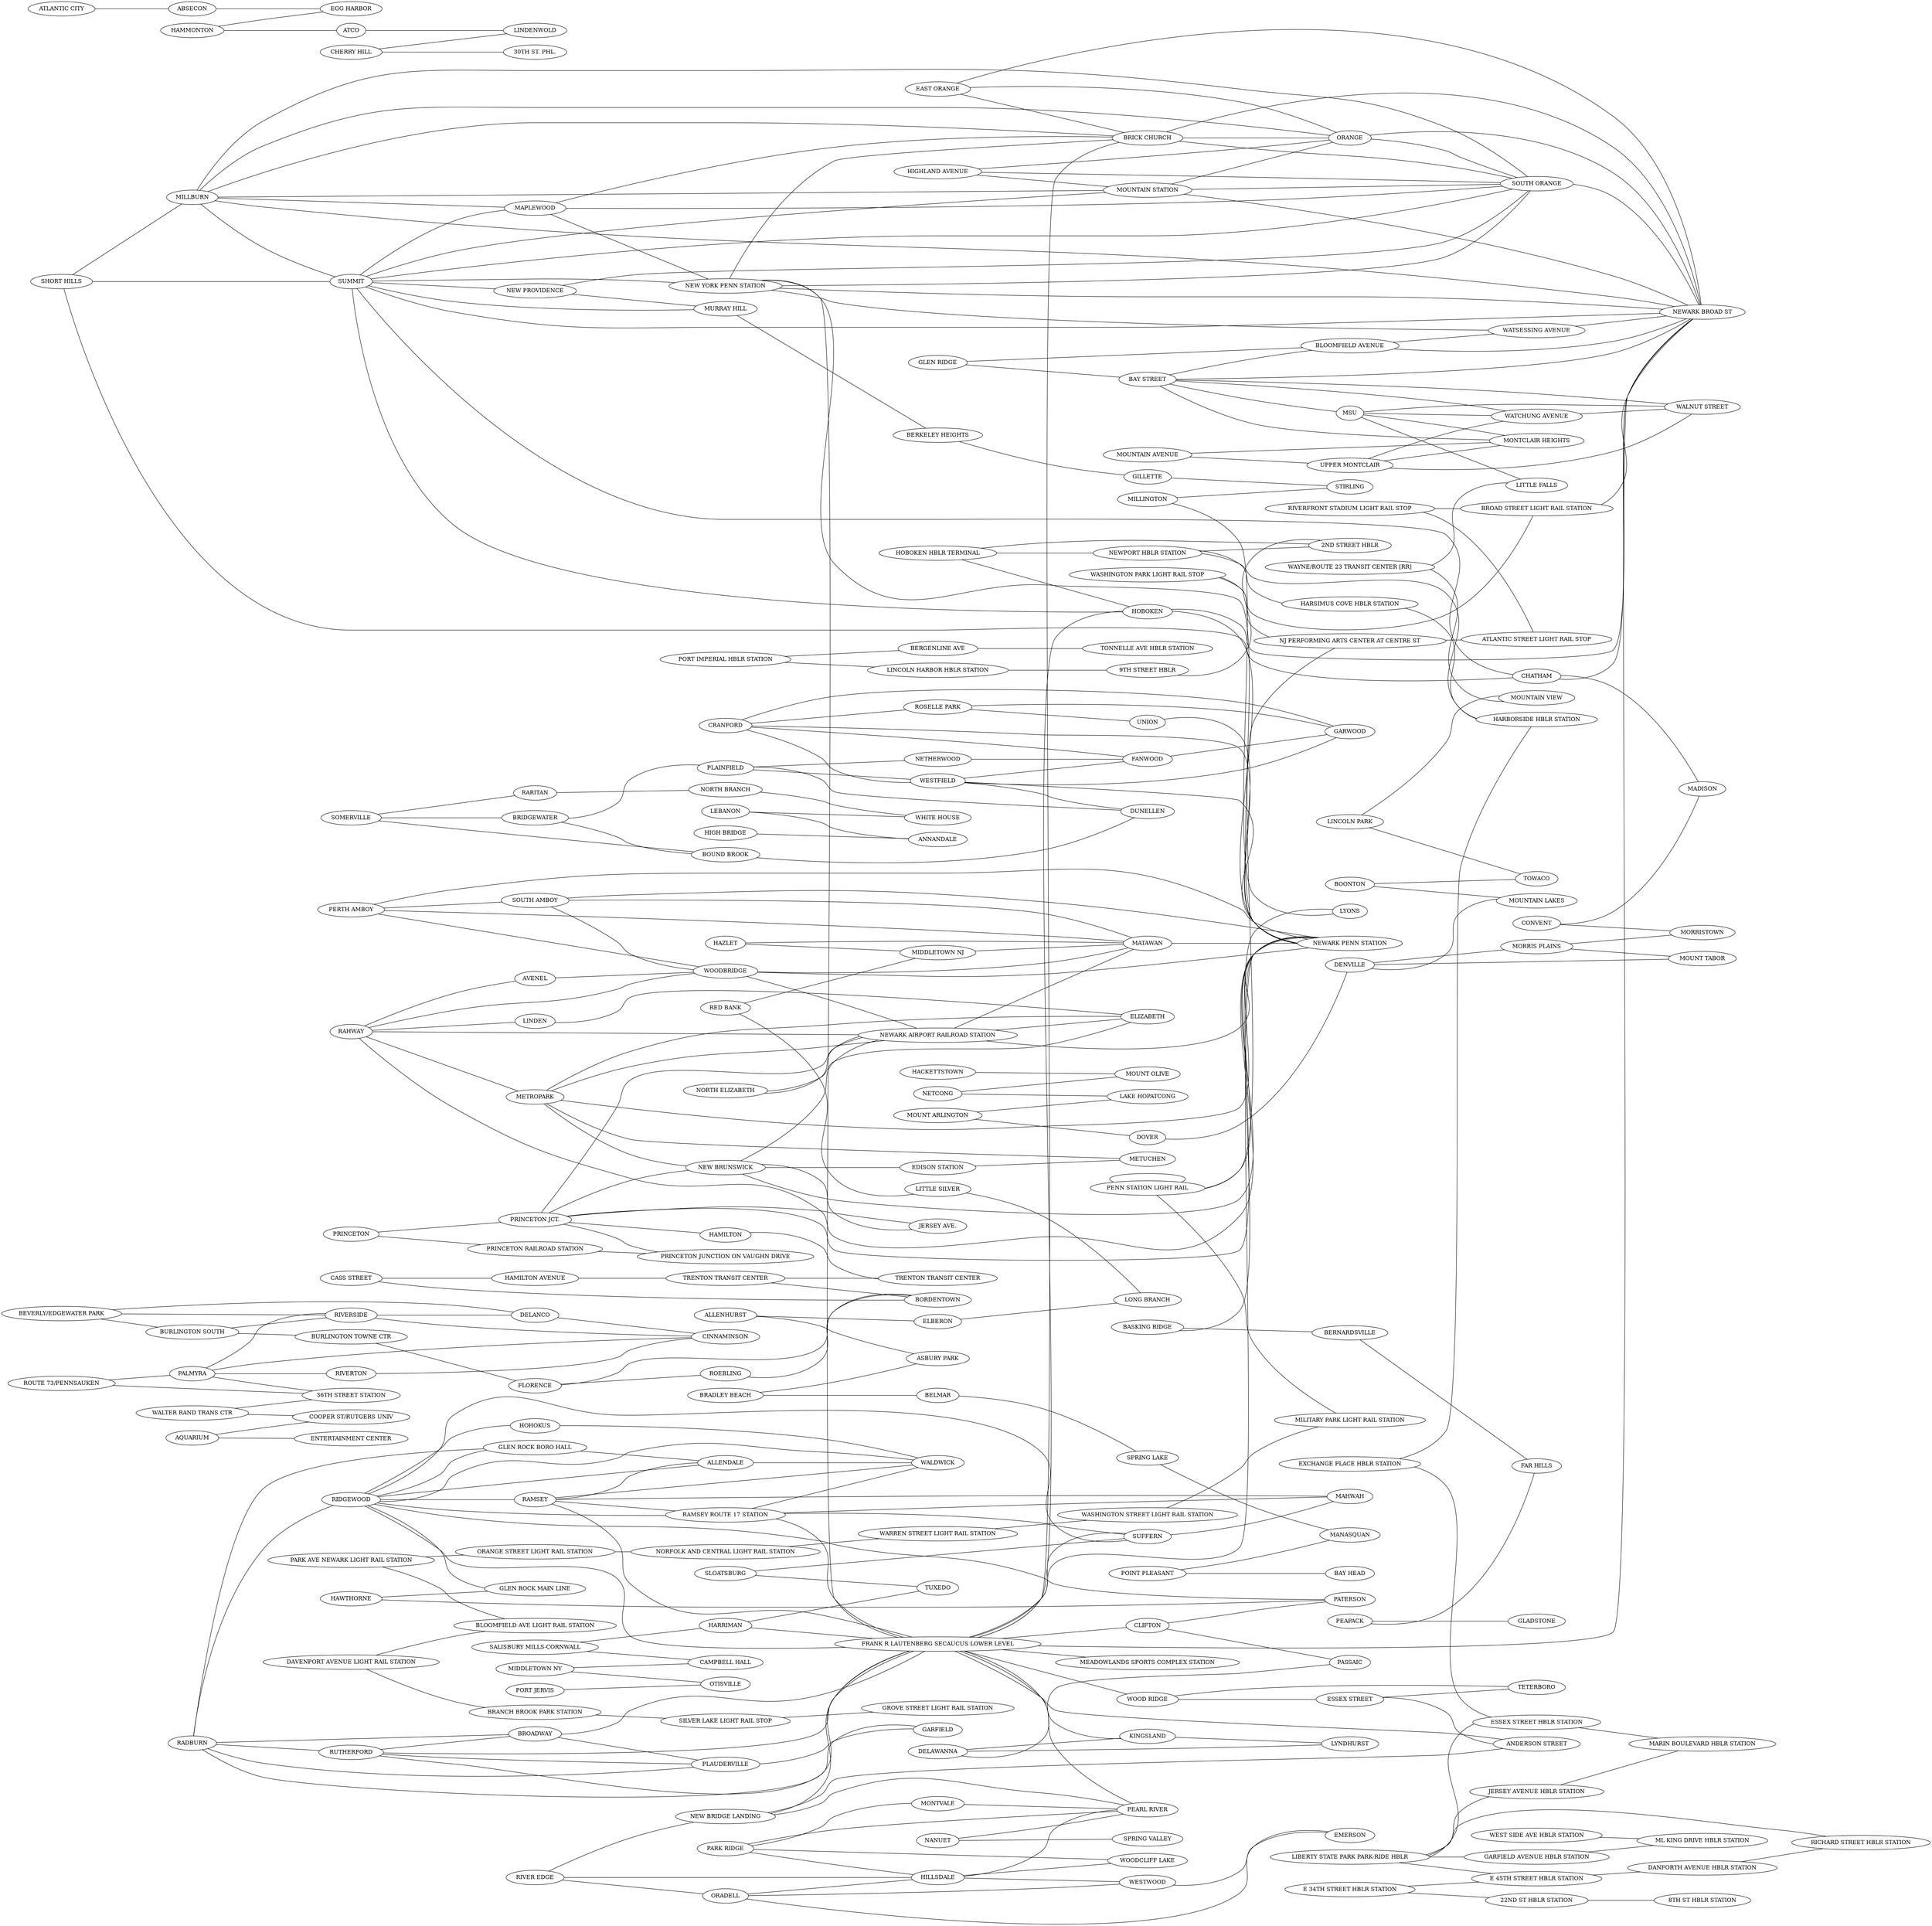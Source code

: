 graph
		"unix" {
			rankdir=LR;
	42545 [label="PENN STATION LIGHT RAIL"];
39134 [label="NJ PERFORMING ARTS CENTER AT CENTRE ST"];
42545--39134
42545 [label="PENN STATION LIGHT RAIL"];
42545 [label="PENN STATION LIGHT RAIL"];
42545--42545
42545 [label="PENN STATION LIGHT RAIL"];
107 [label="NEWARK PENN STATION"];
42545--107
42545 [label="PENN STATION LIGHT RAIL"];
6900 [label="MILITARY PARK LIGHT RAIL STATION"];
42545--6900
126 [label="RADBURN"];
25 [label="BROADWAY"];
126--25
126 [label="RADBURN"];
51 [label="GLEN ROCK BORO HALL"];
126--51
126 [label="RADBURN"];
131 [label="RIDGEWOOD"];
126--131
126 [label="RADBURN"];
121 [label="PLAUDERVILLE"];
126--121
126 [label="RADBURN"];
38174 [label="FRANK R LAUTENBERG SECAUCUS LOWER LEVEL"];
126--38174
126 [label="RADBURN"];
134 [label="RUTHERFORD"];
126--134
6966 [label="PARK AVE NEWARK LIGHT RAIL STATION"];
14984 [label="BLOOMFIELD AVE LIGHT RAIL STATION"];
6966--14984
6966 [label="PARK AVE NEWARK LIGHT RAIL STATION"];
14986 [label="ORANGE STREET LIGHT RAIL STATION"];
6966--14986
132 [label="RIVER EDGE"];
62 [label="HILLSDALE"];
132--62
132 [label="RIVER EDGE"];
111 [label="ORADELL"];
132--111
132 [label="RIVER EDGE"];
110 [label="NEW BRIDGE LANDING"];
132--110
131 [label="RIDGEWOOD"];
151 [label="WALDWICK"];
131--151
131 [label="RIDGEWOOD"];
144 [label="SUFFERN"];
131--144
131 [label="RIDGEWOOD"];
51 [label="GLEN ROCK BORO HALL"];
131--51
131 [label="RIDGEWOOD"];
3 [label="ALLENDALE"];
131--3
131 [label="RIDGEWOOD"];
38417 [label="RAMSEY ROUTE 17 STATION"];
131--38417
131 [label="RIDGEWOOD"];
52 [label="GLEN ROCK MAIN LINE"];
131--52
131 [label="RIDGEWOOD"];
38174 [label="FRANK R LAUTENBERG SECAUCUS LOWER LEVEL"];
131--38174
131 [label="RIDGEWOOD"];
116 [label="PATERSON"];
131--116
131 [label="RIDGEWOOD"];
64 [label="HOHOKUS"];
131--64
131 [label="RIDGEWOOD"];
128 [label="RAMSEY"];
131--128
130 [label="RED BANK"];
73 [label="LITTLE SILVER"];
130--73
130 [label="RED BANK"];
85 [label="MIDDLETOWN NJ"];
130--85
137 [label="SLOATSBURG"];
144 [label="SUFFERN"];
137--144
137 [label="SLOATSBURG"];
149 [label="TUXEDO"];
137--149
136 [label="SHORT HILLS"];
27 [label="CHATHAM"];
136--27
136 [label="SHORT HILLS"];
87 [label="MILLBURN"];
136--87
136 [label="SHORT HILLS"];
145 [label="SUMMIT"];
136--145
135 [label="SALISBURY MILLS-CORNWALL"];
57 [label="HARRIMAN"];
135--57
135 [label="SALISBURY MILLS-CORNWALL"];
26 [label="CAMPBELL HALL"];
135--26
134 [label="RUTHERFORD"];
46 [label="GARFIELD"];
134--46
134 [label="RUTHERFORD"];
121 [label="PLAUDERVILLE"];
134--121
134 [label="RUTHERFORD"];
38174 [label="FRANK R LAUTENBERG SECAUCUS LOWER LEVEL"];
134--38174
134 [label="RUTHERFORD"];
25 [label="BROADWAY"];
134--25
95 [label="MOUNTAIN AVENUE"];
150 [label="UPPER MONTCLAIR"];
95--150
95 [label="MOUNTAIN AVENUE"];
89 [label="MONTCLAIR HEIGHTS"];
95--89
39348 [label="HOBOKEN HBLR TERMINAL"];
37378 [label="NEWPORT HBLR STATION"];
39348--37378
39348 [label="HOBOKEN HBLR TERMINAL"];
63 [label="HOBOKEN"];
39348--63
39348 [label="HOBOKEN HBLR TERMINAL"];
38441 [label="2ND STREET HBLR"];
39348--38441
138 [label="SOMERVILLE"];
24 [label="BRIDGEWATER"];
138--24
138 [label="SOMERVILLE"];
129 [label="RARITAN"];
138--129
138 [label="SOMERVILLE"];
21 [label="BOUND BROOK"];
138--21
24 [label="BRIDGEWATER"];
120 [label="PLAINFIELD"];
24--120
24 [label="BRIDGEWATER"];
21 [label="BOUND BROOK"];
24--21
25 [label="BROADWAY"];
121 [label="PLAUDERVILLE"];
25--121
25 [label="BROADWAY"];
38174 [label="FRANK R LAUTENBERG SECAUCUS LOWER LEVEL"];
25--38174
38299 [label="BEVERLY/EDGEWATER PARK"];
38298 [label="BURLINGTON SOUTH"];
38299--38298
38299 [label="BEVERLY/EDGEWATER PARK"];
38301 [label="RIVERSIDE"];
38299--38301
38299 [label="BEVERLY/EDGEWATER PARK"];
38300 [label="DELANCO"];
38299--38300
38298 [label="BURLINGTON SOUTH"];
38301 [label="RIVERSIDE"];
38298--38301
38298 [label="BURLINGTON SOUTH"];
38297 [label="BURLINGTON TOWNE CTR"];
38298--38297
20 [label="BOONTON"];
147 [label="TOWACO"];
20--147
20 [label="BOONTON"];
96 [label="MOUNTAIN LAKES"];
20--96
21 [label="BOUND BROOK"];
36 [label="DUNELLEN"];
21--36
22 [label="BRADLEY BEACH"];
8 [label="ASBURY PARK"];
22--8
22 [label="BRADLEY BEACH"];
15 [label="BELMAR"];
22--15
14986 [label="ORANGE STREET LIGHT RAIL STATION"];
6957 [label="NORFOLK AND CENTRAL LIGHT RAIL STATION"];
14986--6957
38293 [label="CASS STREET"];
38292 [label="HAMILTON AVENUE"];
38293--38292
38293 [label="CASS STREET"];
38294 [label="BORDENTOWN"];
38293--38294
38292 [label="HAMILTON AVENUE"];
38291 [label="TRENTON TRANSIT CENTER"];
38292--38291
38291 [label="TRENTON TRANSIT CENTER"];
148 [label="TRENTON TRANSIT CENTER"];
38291--148
38291 [label="TRENTON TRANSIT CENTER"];
38294 [label="BORDENTOWN"];
38291--38294
38297 [label="BURLINGTON TOWNE CTR"];
38296 [label="FLORENCE"];
38297--38296
38296 [label="FLORENCE"];
38295 [label="ROEBLING"];
38296--38295
38296 [label="FLORENCE"];
38294 [label="BORDENTOWN"];
38296--38294
38295 [label="ROEBLING"];
38294 [label="BORDENTOWN"];
38295--38294
4 [label="ALLENHURST"];
8 [label="ASBURY PARK"];
4--8
4 [label="ALLENHURST"];
40 [label="ELBERON"];
4--40
6957 [label="NORFOLK AND CENTRAL LIGHT RAIL STATION"];
6995 [label="WARREN STREET LIGHT RAIL STATION"];
6957--6995
87 [label="MILLBURN"];
145 [label="SUMMIT"];
87--145
87 [label="MILLBURN"];
140 [label="SOUTH ORANGE"];
87--140
87 [label="MILLBURN"];
23 [label="BRICK CHURCH"];
87--23
87 [label="MILLBURN"];
112 [label="ORANGE"];
87--112
87 [label="MILLBURN"];
81 [label="MAPLEWOOD"];
87--81
87 [label="MILLBURN"];
106 [label="NEWARK BROAD ST"];
87--106
87 [label="MILLBURN"];
97 [label="MOUNTAIN STATION"];
87--97
10 [label="ATLANTIC CITY"];
2 [label="ABSECON"];
10--2
6995 [label="WARREN STREET LIGHT RAIL STATION"];
6997 [label="WASHINGTON STREET LIGHT RAIL STATION"];
6995--6997
6997 [label="WASHINGTON STREET LIGHT RAIL STATION"];
6900 [label="MILITARY PARK LIGHT RAIL STATION"];
6997--6900
86 [label="MIDDLETOWN NY"];
26 [label="CAMPBELL HALL"];
86--26
86 [label="MIDDLETOWN NY"];
113 [label="OTISVILLE"];
86--113
120 [label="PLAINFIELD"];
102 [label="NETHERWOOD"];
120--102
120 [label="PLAINFIELD"];
155 [label="WESTFIELD"];
120--155
120 [label="PLAINFIELD"];
36 [label="DUNELLEN"];
120--36
121 [label="PLAUDERVILLE"];
46 [label="GARFIELD"];
121--46
122 [label="POINT PLEASANT"];
13 [label="BAY HEAD"];
122--13
122 [label="POINT PLEASANT"];
79 [label="MANASQUAN"];
122--79
123 [label="PORT JERVIS"];
113 [label="OTISVILLE"];
123--113
124 [label="PRINCETON"];
41586 [label="PRINCETON RAILROAD STATION"];
124--41586
124 [label="PRINCETON"];
125 [label="PRINCETON JCT."];
124--125
125 [label="PRINCETON JCT."];
24070 [label="PRINCETON JUNCTION ON VAUGHN DRIVE"];
125--24070
125 [label="PRINCETON JCT."];
37953 [label="NEWARK AIRPORT RAILROAD STATION"];
125--37953
125 [label="PRINCETON JCT."];
32905 [label="HAMILTON"];
125--32905
125 [label="PRINCETON JCT."];
103 [label="NEW BRUNSWICK"];
125--103
125 [label="PRINCETON JCT."];
32906 [label="JERSEY AVE."];
125--32906
125 [label="PRINCETON JCT."];
107 [label="NEWARK PENN STATION"];
125--107
39472 [label="MOUNT ARLINGTON"];
35 [label="DOVER"];
39472--35
39472 [label="MOUNT ARLINGTON"];
67 [label="LAKE HOPATCONG"];
39472--67
127 [label="RAHWAY"];
11 [label="AVENEL"];
127--11
127 [label="RAHWAY"];
158 [label="WOODBRIDGE"];
127--158
127 [label="RAHWAY"];
37953 [label="NEWARK AIRPORT RAILROAD STATION"];
127--37953
127 [label="RAHWAY"];
70 [label="LINDEN"];
127--70
127 [label="RAHWAY"];
83 [label="METROPARK"];
127--83
127 [label="RAHWAY"];
107 [label="NEWARK PENN STATION"];
127--107
128 [label="RAMSEY"];
151 [label="WALDWICK"];
128--151
128 [label="RAMSEY"];
3 [label="ALLENDALE"];
128--3
128 [label="RAMSEY"];
38417 [label="RAMSEY ROUTE 17 STATION"];
128--38417
128 [label="RAMSEY"];
38174 [label="FRANK R LAUTENBERG SECAUCUS LOWER LEVEL"];
128--38174
128 [label="RAMSEY"];
78 [label="MAHWAH"];
128--78
129 [label="RARITAN"];
108 [label="NORTH BRANCH"];
129--108
59 [label="HAZLET"];
37169 [label="MATAWAN"];
59--37169
59 [label="HAZLET"];
85 [label="MIDDLETOWN NJ"];
59--85
58 [label="HAWTHORNE"];
116 [label="PATERSON"];
58--116
58 [label="HAWTHORNE"];
52 [label="GLEN ROCK MAIN LINE"];
58--52
55 [label="HAMMONTON"];
9 [label="ATCO"];
55--9
55 [label="HAMMONTON"];
39 [label="EGG HARBOR"];
55--39
54 [label="HACKETTSTOWN"];
93 [label="MOUNT OLIVE"];
54--93
57 [label="HARRIMAN"];
38174 [label="FRANK R LAUTENBERG SECAUCUS LOWER LEVEL"];
57--38174
57 [label="HARRIMAN"];
149 [label="TUXEDO"];
57--149
51 [label="GLEN ROCK BORO HALL"];
3 [label="ALLENDALE"];
51--3
50 [label="GLEN RIDGE"];
19 [label="BLOOMFIELD AVENUE"];
50--19
50 [label="GLEN RIDGE"];
14 [label="BAY STREET"];
50--14
38417 [label="RAMSEY ROUTE 17 STATION"];
151 [label="WALDWICK"];
38417--151
38417 [label="RAMSEY ROUTE 17 STATION"];
144 [label="SUFFERN"];
38417--144
38417 [label="RAMSEY ROUTE 17 STATION"];
38174 [label="FRANK R LAUTENBERG SECAUCUS LOWER LEVEL"];
38417--38174
38417 [label="RAMSEY ROUTE 17 STATION"];
78 [label="MAHWAH"];
38417--78
145 [label="SUMMIT"];
27 [label="CHATHAM"];
145--27
145 [label="SUMMIT"];
140 [label="SOUTH ORANGE"];
145--140
145 [label="SUMMIT"];
99 [label="MURRAY HILL"];
145--99
145 [label="SUMMIT"];
63 [label="HOBOKEN"];
145--63
145 [label="SUMMIT"];
97 [label="MOUNTAIN STATION"];
145--97
145 [label="SUMMIT"];
81 [label="MAPLEWOOD"];
145--81
145 [label="SUMMIT"];
106 [label="NEWARK BROAD ST"];
145--106
145 [label="SUMMIT"];
104 [label="NEW PROVIDENCE"];
145--104
145 [label="SUMMIT"];
105 [label="NEW YORK PENN STATION"];
145--105
9878 [label="PORT IMPERIAL HBLR STATION"];
17699 [label="LINCOLN HARBOR HBLR STATION"];
9878--17699
9878 [label="PORT IMPERIAL HBLR STATION"];
38578 [label="BERGENLINE AVE"];
9878--38578
6907 [label="DAVENPORT AVENUE LIGHT RAIL STATION"];
26316 [label="BRANCH BROOK PARK STATION"];
6907--26316
6907 [label="DAVENPORT AVENUE LIGHT RAIL STATION"];
14984 [label="BLOOMFIELD AVE LIGHT RAIL STATION"];
6907--14984
114 [label="PARK RIDGE"];
159 [label="WOODCLIFF LAKE"];
114--159
114 [label="PARK RIDGE"];
90 [label="MONTVALE"];
114--90
114 [label="PARK RIDGE"];
62 [label="HILLSDALE"];
114--62
114 [label="PARK RIDGE"];
118 [label="PEARL RIVER"];
114--118
36998 [label="LIBERTY STATE PARK PARK-RIDE HBLR"];
36997 [label="JERSEY AVENUE HBLR STATION"];
36998--36997
36998 [label="LIBERTY STATE PARK PARK-RIDE HBLR"];
37004 [label="E 45TH STREET HBLR STATION"];
36998--37004
36998 [label="LIBERTY STATE PARK PARK-RIDE HBLR"];
36999 [label="GARFIELD AVENUE HBLR STATION"];
36998--36999
36998 [label="LIBERTY STATE PARK PARK-RIDE HBLR"];
37002 [label="RICHARD STREET HBLR STATION"];
36998--37002
36998 [label="LIBERTY STATE PARK PARK-RIDE HBLR"];
36995 [label="ESSEX STREET HBLR STATION"];
36998--36995
36999 [label="GARFIELD AVENUE HBLR STATION"];
37000 [label="ML KING DRIVE HBLR STATION"];
36999--37000
111 [label="ORADELL"];
62 [label="HILLSDALE"];
111--62
111 [label="ORADELL"];
42 [label="EMERSON"];
111--42
111 [label="ORADELL"];
156 [label="WESTWOOD"];
111--156
110 [label="NEW BRIDGE LANDING"];
38174 [label="FRANK R LAUTENBERG SECAUCUS LOWER LEVEL"];
110--38174
110 [label="NEW BRIDGE LANDING"];
5 [label="ANDERSON STREET"];
110--5
110 [label="NEW BRIDGE LANDING"];
118 [label="PEARL RIVER"];
110--118
83 [label="METROPARK"];
41 [label="ELIZABETH"];
83--41
83 [label="METROPARK"];
37953 [label="NEWARK AIRPORT RAILROAD STATION"];
83--37953
83 [label="METROPARK"];
103 [label="NEW BRUNSWICK"];
83--103
83 [label="METROPARK"];
107 [label="NEWARK PENN STATION"];
83--107
83 [label="METROPARK"];
84 [label="METUCHEN"];
83--84
81 [label="MAPLEWOOD"];
23 [label="BRICK CHURCH"];
81--23
81 [label="MAPLEWOOD"];
140 [label="SOUTH ORANGE"];
81--140
81 [label="MAPLEWOOD"];
105 [label="NEW YORK PENN STATION"];
81--105
119 [label="PERTH AMBOY"];
158 [label="WOODBRIDGE"];
119--158
119 [label="PERTH AMBOY"];
139 [label="SOUTH AMBOY"];
119--139
119 [label="PERTH AMBOY"];
107 [label="NEWARK PENN STATION"];
119--107
119 [label="PERTH AMBOY"];
37169 [label="MATAWAN"];
119--37169
36997 [label="JERSEY AVENUE HBLR STATION"];
36996 [label="MARIN BOULEVARD HBLR STATION"];
36997--36996
36994 [label="EXCHANGE PLACE HBLR STATION"];
36995 [label="ESSEX STREET HBLR STATION"];
36994--36995
36994 [label="EXCHANGE PLACE HBLR STATION"];
37376 [label="HARBORSIDE HBLR STATION"];
36994--37376
36995 [label="ESSEX STREET HBLR STATION"];
36996 [label="MARIN BOULEVARD HBLR STATION"];
36995--36996
39635 [label="WAYNE/ROUTE 23 TRANSIT CENTER [RR]"];
98 [label="MOUNTAIN VIEW"];
39635--98
39635 [label="WAYNE/ROUTE 23 TRANSIT CENTER [RR]"];
72 [label="LITTLE FALLS"];
39635--72
26316 [label="BRANCH BROOK PARK STATION"];
38064 [label="SILVER LAKE LIGHT RAIL STOP"];
26316--38064
3 [label="ALLENDALE"];
151 [label="WALDWICK"];
3--151
38578 [label="BERGENLINE AVE"];
38579 [label="TONNELLE AVE HBLR STATION"];
38578--38579
39132 [label="WASHINGTON PARK LIGHT RAIL STOP"];
39134 [label="NJ PERFORMING ARTS CENTER AT CENTRE ST"];
39132--39134
39132 [label="WASHINGTON PARK LIGHT RAIL STOP"];
39130 [label="BROAD STREET LIGHT RAIL STATION"];
39132--39130
108 [label="NORTH BRANCH"];
157 [label="WHITE HOUSE"];
108--157
27 [label="CHATHAM"];
77 [label="MADISON"];
27--77
27 [label="CHATHAM"];
106 [label="NEWARK BROAD ST"];
27--106
102 [label="NETHERWOOD"];
44 [label="FANWOOD"];
102--44
103 [label="NEW BRUNSWICK"];
38 [label="EDISON STATION"];
103--38
103 [label="NEW BRUNSWICK"];
37953 [label="NEWARK AIRPORT RAILROAD STATION"];
103--37953
103 [label="NEW BRUNSWICK"];
32906 [label="JERSEY AVE."];
103--32906
103 [label="NEW BRUNSWICK"];
107 [label="NEWARK PENN STATION"];
103--107
100 [label="NANUET"];
142 [label="SPRING VALLEY"];
100--142
100 [label="NANUET"];
118 [label="PEARL RIVER"];
100--118
101 [label="NETCONG"];
93 [label="MOUNT OLIVE"];
101--93
101 [label="NETCONG"];
67 [label="LAKE HOPATCONG"];
101--67
38064 [label="SILVER LAKE LIGHT RAIL STOP"];
38065 [label="GROVE STREET LIGHT RAIL STATION"];
38064--38065
104 [label="NEW PROVIDENCE"];
99 [label="MURRAY HILL"];
104--99
104 [label="NEW PROVIDENCE"];
140 [label="SOUTH ORANGE"];
104--140
105 [label="NEW YORK PENN STATION"];
154 [label="WATSESSING AVENUE"];
105--154
105 [label="NEW YORK PENN STATION"];
140 [label="SOUTH ORANGE"];
105--140
105 [label="NEW YORK PENN STATION"];
23 [label="BRICK CHURCH"];
105--23
105 [label="NEW YORK PENN STATION"];
38174 [label="FRANK R LAUTENBERG SECAUCUS LOWER LEVEL"];
105--38174
105 [label="NEW YORK PENN STATION"];
106 [label="NEWARK BROAD ST"];
105--106
105 [label="NEW YORK PENN STATION"];
107 [label="NEWARK PENN STATION"];
105--107
37378 [label="NEWPORT HBLR STATION"];
37376 [label="HARBORSIDE HBLR STATION"];
37378--37376
37378 [label="NEWPORT HBLR STATION"];
37377 [label="HARSIMUS COVE HBLR STATION"];
37378--37377
37378 [label="NEWPORT HBLR STATION"];
38441 [label="2ND STREET HBLR"];
37378--38441
139 [label="SOUTH AMBOY"];
37169 [label="MATAWAN"];
139--37169
139 [label="SOUTH AMBOY"];
107 [label="NEWARK PENN STATION"];
139--107
139 [label="SOUTH AMBOY"];
158 [label="WOODBRIDGE"];
139--158
38 [label="EDISON STATION"];
84 [label="METUCHEN"];
38--84
33 [label="DELAWANNA"];
115 [label="PASSAIC"];
33--115
33 [label="DELAWANNA"];
75 [label="LYNDHURST"];
33--75
33 [label="DELAWANNA"];
66 [label="KINGSLAND"];
33--66
32 [label="CRANFORD"];
47 [label="GARWOOD"];
32--47
32 [label="CRANFORD"];
31 [label="ROSELLE PARK"];
32--31
32 [label="CRANFORD"];
155 [label="WESTFIELD"];
32--155
32 [label="CRANFORD"];
107 [label="NEWARK PENN STATION"];
32--107
32 [label="CRANFORD"];
44 [label="FANWOOD"];
32--44
31 [label="ROSELLE PARK"];
38105 [label="UNION"];
31--38105
31 [label="ROSELLE PARK"];
47 [label="GARWOOD"];
31--47
30 [label="CONVENT"];
77 [label="MADISON"];
30--77
30 [label="CONVENT"];
92 [label="MORRISTOWN"];
30--92
37 [label="EAST ORANGE"];
23 [label="BRICK CHURCH"];
37--23
37 [label="EAST ORANGE"];
106 [label="NEWARK BROAD ST"];
37--106
37 [label="EAST ORANGE"];
112 [label="ORANGE"];
37--112
38174 [label="FRANK R LAUTENBERG SECAUCUS LOWER LEVEL"];
144 [label="SUFFERN"];
38174--144
38174 [label="FRANK R LAUTENBERG SECAUCUS LOWER LEVEL"];
66 [label="KINGSLAND"];
38174--66
38174 [label="FRANK R LAUTENBERG SECAUCUS LOWER LEVEL"];
23 [label="BRICK CHURCH"];
38174--23
38174 [label="FRANK R LAUTENBERG SECAUCUS LOWER LEVEL"];
160 [label="WOOD RIDGE"];
38174--160
38174 [label="FRANK R LAUTENBERG SECAUCUS LOWER LEVEL"];
29 [label="CLIFTON"];
38174--29
38174 [label="FRANK R LAUTENBERG SECAUCUS LOWER LEVEL"];
107 [label="NEWARK PENN STATION"];
38174--107
38174 [label="FRANK R LAUTENBERG SECAUCUS LOWER LEVEL"];
63 [label="HOBOKEN"];
38174--63
38174 [label="FRANK R LAUTENBERG SECAUCUS LOWER LEVEL"];
5 [label="ANDERSON STREET"];
38174--5
38174 [label="FRANK R LAUTENBERG SECAUCUS LOWER LEVEL"];
40570 [label="MEADOWLANDS SPORTS COMPLEX STATION"];
38174--40570
38174 [label="FRANK R LAUTENBERG SECAUCUS LOWER LEVEL"];
106 [label="NEWARK BROAD ST"];
38174--106
38174 [label="FRANK R LAUTENBERG SECAUCUS LOWER LEVEL"];
118 [label="PEARL RIVER"];
38174--118
35 [label="DOVER"];
34 [label="DENVILLE"];
35--34
34 [label="DENVILLE"];
91 [label="MORRIS PLAINS"];
34--91
34 [label="DENVILLE"];
94 [label="MOUNT TABOR"];
34--94
34 [label="DENVILLE"];
96 [label="MOUNTAIN LAKES"];
34--96
38305 [label="ROUTE 73/PENNSAUKEN"];
38304 [label="PALMYRA"];
38305--38304
38305 [label="ROUTE 73/PENNSAUKEN"];
38306 [label="36TH STREET STATION"];
38305--38306
38304 [label="PALMYRA"];
38306 [label="36TH STREET STATION"];
38304--38306
38304 [label="PALMYRA"];
38301 [label="RIVERSIDE"];
38304--38301
38304 [label="PALMYRA"];
38303 [label="RIVERTON"];
38304--38303
38304 [label="PALMYRA"];
38302 [label="CINNAMINSON"];
38304--38302
38307 [label="WALTER RAND TRANS CTR"];
38306 [label="36TH STREET STATION"];
38307--38306
38307 [label="WALTER RAND TRANS CTR"];
38308 [label="COOPER ST/RUTGERS UNIV"];
38307--38308
109 [label="NORTH ELIZABETH"];
37953 [label="NEWARK AIRPORT RAILROAD STATION"];
109--37953
109 [label="NORTH ELIZABETH"];
41 [label="ELIZABETH"];
109--41
38301 [label="RIVERSIDE"];
38300 [label="DELANCO"];
38301--38300
38301 [label="RIVERSIDE"];
38302 [label="CINNAMINSON"];
38301--38302
38300 [label="DELANCO"];
38302 [label="CINNAMINSON"];
38300--38302
38303 [label="RIVERTON"];
38302 [label="CINNAMINSON"];
38303--38302
73 [label="LITTLE SILVER"];
74 [label="LONG BRANCH"];
73--74
38309 [label="AQUARIUM"];
38308 [label="COOPER ST/RUTGERS UNIV"];
38309--38308
38309 [label="AQUARIUM"];
38310 [label="ENTERTAINMENT CENTER"];
38309--38310
88 [label="MILLINGTON"];
76 [label="LYONS"];
88--76
88 [label="MILLINGTON"];
143 [label="STIRLING"];
88--143
28 [label="CHERRY HILL"];
1 [label="30TH ST. PHL."];
28--1
28 [label="CHERRY HILL"];
71 [label="LINDENWOLD"];
28--71
29 [label="CLIFTON"];
115 [label="PASSAIC"];
29--115
29 [label="CLIFTON"];
116 [label="PATERSON"];
29--116
60 [label="HIGH BRIDGE"];
6 [label="ANNANDALE"];
60--6
61 [label="HIGHLAND AVENUE"];
97 [label="MOUNTAIN STATION"];
61--97
61 [label="HIGHLAND AVENUE"];
140 [label="SOUTH ORANGE"];
61--140
61 [label="HIGHLAND AVENUE"];
112 [label="ORANGE"];
61--112
62 [label="HILLSDALE"];
156 [label="WESTWOOD"];
62--156
62 [label="HILLSDALE"];
159 [label="WOODCLIFF LAKE"];
62--159
62 [label="HILLSDALE"];
118 [label="PEARL RIVER"];
62--118
63 [label="HOBOKEN"];
106 [label="NEWARK BROAD ST"];
63--106
63 [label="HOBOKEN"];
107 [label="NEWARK PENN STATION"];
63--107
64 [label="HOHOKUS"];
151 [label="WALDWICK"];
64--151
66 [label="KINGSLAND"];
75 [label="LYNDHURST"];
66--75
68 [label="LEBANON"];
157 [label="WHITE HOUSE"];
68--157
68 [label="LEBANON"];
6 [label="ANNANDALE"];
68--6
69 [label="LINCOLN PARK"];
147 [label="TOWACO"];
69--147
69 [label="LINCOLN PARK"];
98 [label="MOUNTAIN VIEW"];
69--98
23 [label="BRICK CHURCH"];
140 [label="SOUTH ORANGE"];
23--140
23 [label="BRICK CHURCH"];
112 [label="ORANGE"];
23--112
23 [label="BRICK CHURCH"];
106 [label="NEWARK BROAD ST"];
23--106
37005 [label="E 34TH STREET HBLR STATION"];
37004 [label="E 45TH STREET HBLR STATION"];
37005--37004
37005 [label="E 34TH STREET HBLR STATION"];
38229 [label="22ND ST HBLR STATION"];
37005--38229
37004 [label="E 45TH STREET HBLR STATION"];
37003 [label="DANFORTH AVENUE HBLR STATION"];
37004--37003
37003 [label="DANFORTH AVENUE HBLR STATION"];
37002 [label="RICHARD STREET HBLR STATION"];
37003--37002
37001 [label="WEST SIDE AVE HBLR STATION"];
37000 [label="ML KING DRIVE HBLR STATION"];
37001--37000
2 [label="ABSECON"];
39 [label="EGG HARBOR"];
2--39
99 [label="MURRAY HILL"];
17 [label="BERKELEY HEIGHTS"];
99--17
91 [label="MORRIS PLAINS"];
92 [label="MORRISTOWN"];
91--92
91 [label="MORRIS PLAINS"];
94 [label="MOUNT TABOR"];
91--94
90 [label="MONTVALE"];
118 [label="PEARL RIVER"];
90--118
160 [label="WOOD RIDGE"];
146 [label="TETERBORO"];
160--146
160 [label="WOOD RIDGE"];
43 [label="ESSEX STREET"];
160--43
97 [label="MOUNTAIN STATION"];
140 [label="SOUTH ORANGE"];
97--140
97 [label="MOUNTAIN STATION"];
112 [label="ORANGE"];
97--112
97 [label="MOUNTAIN STATION"];
106 [label="NEWARK BROAD ST"];
97--106
11 [label="AVENEL"];
158 [label="WOODBRIDGE"];
11--158
12 [label="BASKING RIDGE"];
18 [label="BERNARDSVILLE"];
12--18
12 [label="BASKING RIDGE"];
76 [label="LYONS"];
12--76
15 [label="BELMAR"];
141 [label="SPRING LAKE"];
15--141
14 [label="BAY STREET"];
153 [label="WATCHUNG AVENUE"];
14--153
14 [label="BAY STREET"];
152 [label="WALNUT STREET"];
14--152
14 [label="BAY STREET"];
19 [label="BLOOMFIELD AVENUE"];
14--19
14 [label="BAY STREET"];
89 [label="MONTCLAIR HEIGHTS"];
14--89
14 [label="BAY STREET"];
38081 [label="MSU"];
14--38081
14 [label="BAY STREET"];
106 [label="NEWARK BROAD ST"];
14--106
17 [label="BERKELEY HEIGHTS"];
48 [label="GILLETTE"];
17--48
19 [label="BLOOMFIELD AVENUE"];
154 [label="WATSESSING AVENUE"];
19--154
19 [label="BLOOMFIELD AVENUE"];
106 [label="NEWARK BROAD ST"];
19--106
18 [label="BERNARDSVILLE"];
45 [label="FAR HILLS"];
18--45
117 [label="PEAPACK"];
45 [label="FAR HILLS"];
117--45
117 [label="PEAPACK"];
49 [label="GLADSTONE"];
117--49
39134 [label="NJ PERFORMING ARTS CENTER AT CENTRE ST"];
39133 [label="ATLANTIC STREET LIGHT RAIL STOP"];
39134--39133
39131 [label="RIVERFRONT STADIUM LIGHT RAIL STOP"];
39130 [label="BROAD STREET LIGHT RAIL STATION"];
39131--39130
39131 [label="RIVERFRONT STADIUM LIGHT RAIL STOP"];
39133 [label="ATLANTIC STREET LIGHT RAIL STOP"];
39131--39133
39130 [label="BROAD STREET LIGHT RAIL STATION"];
106 [label="NEWARK BROAD ST"];
39130--106
38081 [label="MSU"];
153 [label="WATCHUNG AVENUE"];
38081--153
38081 [label="MSU"];
89 [label="MONTCLAIR HEIGHTS"];
38081--89
38081 [label="MSU"];
152 [label="WALNUT STREET"];
38081--152
38081 [label="MSU"];
72 [label="LITTLE FALLS"];
38081--72
32905 [label="HAMILTON"];
148 [label="TRENTON TRANSIT CENTER"];
32905--148
41586 [label="PRINCETON RAILROAD STATION"];
24070 [label="PRINCETON JUNCTION ON VAUGHN DRIVE"];
41586--24070
150 [label="UPPER MONTCLAIR"];
153 [label="WATCHUNG AVENUE"];
150--153
150 [label="UPPER MONTCLAIR"];
89 [label="MONTCLAIR HEIGHTS"];
150--89
150 [label="UPPER MONTCLAIR"];
152 [label="WALNUT STREET"];
150--152
153 [label="WATCHUNG AVENUE"];
152 [label="WALNUT STREET"];
153--152
155 [label="WESTFIELD"];
44 [label="FANWOOD"];
155--44
155 [label="WESTFIELD"];
36 [label="DUNELLEN"];
155--36
155 [label="WESTFIELD"];
47 [label="GARWOOD"];
155--47
155 [label="WESTFIELD"];
107 [label="NEWARK PENN STATION"];
155--107
154 [label="WATSESSING AVENUE"];
106 [label="NEWARK BROAD ST"];
154--106
156 [label="WESTWOOD"];
42 [label="EMERSON"];
156--42
158 [label="WOODBRIDGE"];
37169 [label="MATAWAN"];
158--37169
158 [label="WOODBRIDGE"];
37953 [label="NEWARK AIRPORT RAILROAD STATION"];
158--37953
158 [label="WOODBRIDGE"];
107 [label="NEWARK PENN STATION"];
158--107
112 [label="ORANGE"];
140 [label="SOUTH ORANGE"];
112--140
112 [label="ORANGE"];
106 [label="NEWARK BROAD ST"];
112--106
17699 [label="LINCOLN HARBOR HBLR STATION"];
38442 [label="9TH STREET HBLR"];
17699--38442
38442 [label="9TH STREET HBLR"];
38441 [label="2ND STREET HBLR"];
38442--38441
48 [label="GILLETTE"];
143 [label="STIRLING"];
48--143
44 [label="FANWOOD"];
47 [label="GARWOOD"];
44--47
43 [label="ESSEX STREET"];
146 [label="TETERBORO"];
43--146
43 [label="ESSEX STREET"];
5 [label="ANDERSON STREET"];
43--5
40 [label="ELBERON"];
74 [label="LONG BRANCH"];
40--74
37953 [label="NEWARK AIRPORT RAILROAD STATION"];
37169 [label="MATAWAN"];
37953--37169
37953 [label="NEWARK AIRPORT RAILROAD STATION"];
41 [label="ELIZABETH"];
37953--41
37953 [label="NEWARK AIRPORT RAILROAD STATION"];
107 [label="NEWARK PENN STATION"];
37953--107
9 [label="ATCO"];
71 [label="LINDENWOLD"];
9--71
85 [label="MIDDLETOWN NJ"];
37169 [label="MATAWAN"];
85--37169
144 [label="SUFFERN"];
78 [label="MAHWAH"];
144--78
140 [label="SOUTH ORANGE"];
106 [label="NEWARK BROAD ST"];
140--106
141 [label="SPRING LAKE"];
79 [label="MANASQUAN"];
141--79
70 [label="LINDEN"];
41 [label="ELIZABETH"];
70--41
38105 [label="UNION"];
107 [label="NEWARK PENN STATION"];
38105--107
37377 [label="HARSIMUS COVE HBLR STATION"];
37376 [label="HARBORSIDE HBLR STATION"];
37377--37376
37169 [label="MATAWAN"];
107 [label="NEWARK PENN STATION"];
37169--107
38229 [label="22ND ST HBLR STATION"];
42673 [label="8TH ST HBLR STATION"];
38229--42673

	}